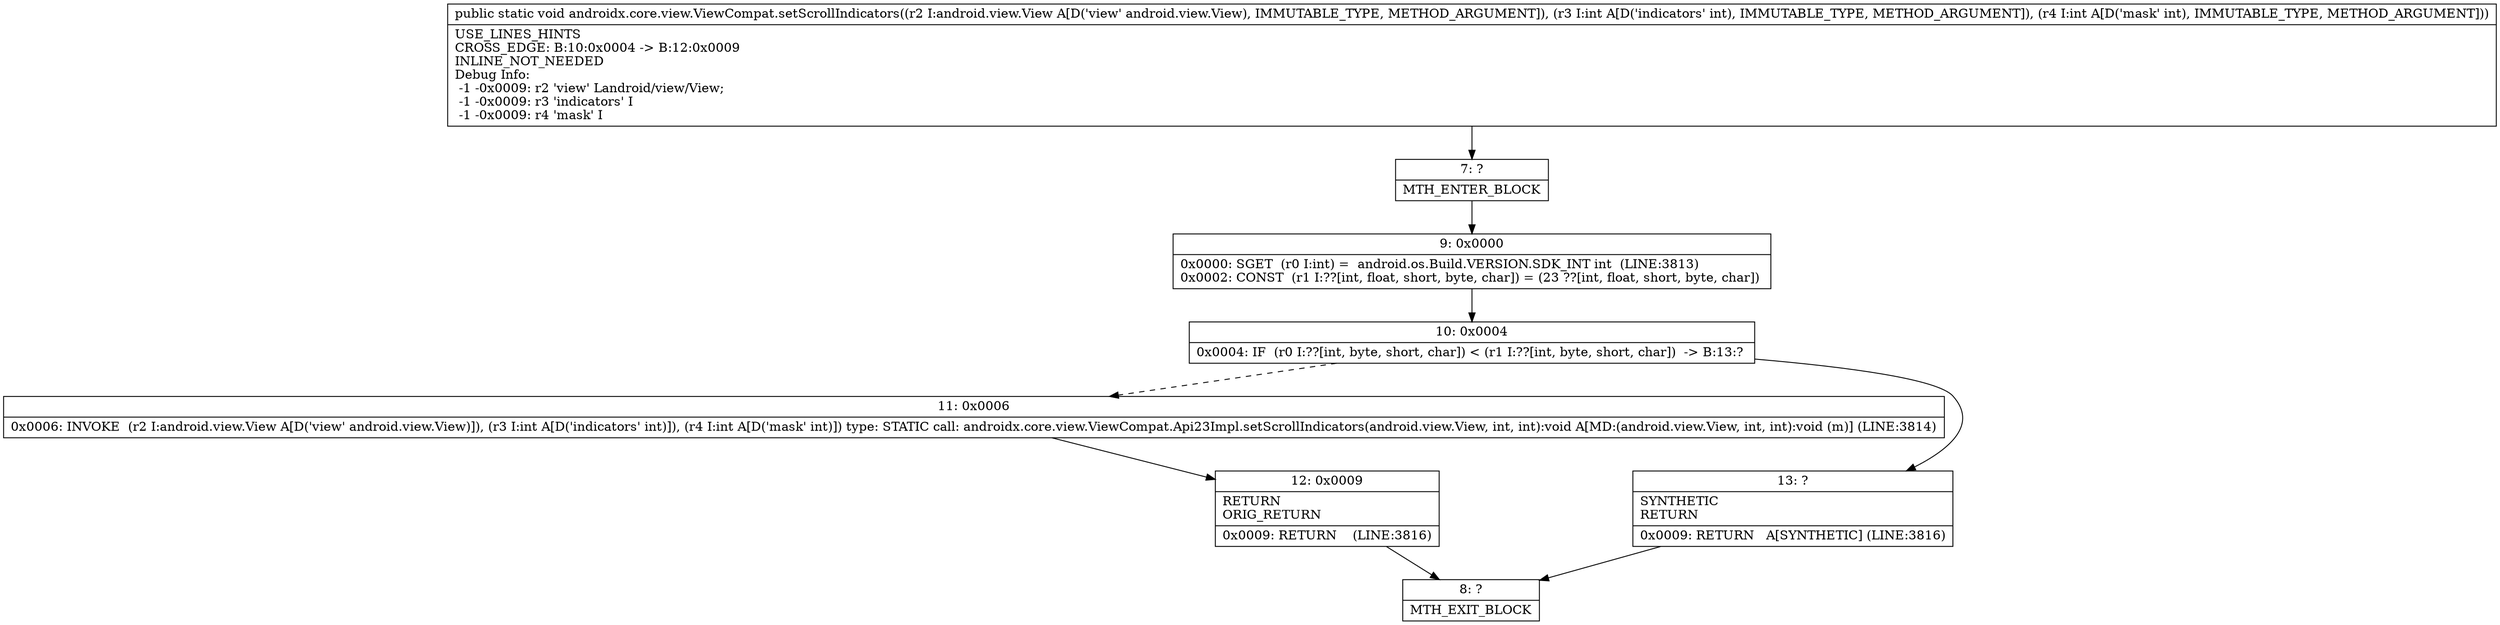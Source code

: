 digraph "CFG forandroidx.core.view.ViewCompat.setScrollIndicators(Landroid\/view\/View;II)V" {
Node_7 [shape=record,label="{7\:\ ?|MTH_ENTER_BLOCK\l}"];
Node_9 [shape=record,label="{9\:\ 0x0000|0x0000: SGET  (r0 I:int) =  android.os.Build.VERSION.SDK_INT int  (LINE:3813)\l0x0002: CONST  (r1 I:??[int, float, short, byte, char]) = (23 ??[int, float, short, byte, char]) \l}"];
Node_10 [shape=record,label="{10\:\ 0x0004|0x0004: IF  (r0 I:??[int, byte, short, char]) \< (r1 I:??[int, byte, short, char])  \-\> B:13:? \l}"];
Node_11 [shape=record,label="{11\:\ 0x0006|0x0006: INVOKE  (r2 I:android.view.View A[D('view' android.view.View)]), (r3 I:int A[D('indicators' int)]), (r4 I:int A[D('mask' int)]) type: STATIC call: androidx.core.view.ViewCompat.Api23Impl.setScrollIndicators(android.view.View, int, int):void A[MD:(android.view.View, int, int):void (m)] (LINE:3814)\l}"];
Node_12 [shape=record,label="{12\:\ 0x0009|RETURN\lORIG_RETURN\l|0x0009: RETURN    (LINE:3816)\l}"];
Node_8 [shape=record,label="{8\:\ ?|MTH_EXIT_BLOCK\l}"];
Node_13 [shape=record,label="{13\:\ ?|SYNTHETIC\lRETURN\l|0x0009: RETURN   A[SYNTHETIC] (LINE:3816)\l}"];
MethodNode[shape=record,label="{public static void androidx.core.view.ViewCompat.setScrollIndicators((r2 I:android.view.View A[D('view' android.view.View), IMMUTABLE_TYPE, METHOD_ARGUMENT]), (r3 I:int A[D('indicators' int), IMMUTABLE_TYPE, METHOD_ARGUMENT]), (r4 I:int A[D('mask' int), IMMUTABLE_TYPE, METHOD_ARGUMENT]))  | USE_LINES_HINTS\lCROSS_EDGE: B:10:0x0004 \-\> B:12:0x0009\lINLINE_NOT_NEEDED\lDebug Info:\l  \-1 \-0x0009: r2 'view' Landroid\/view\/View;\l  \-1 \-0x0009: r3 'indicators' I\l  \-1 \-0x0009: r4 'mask' I\l}"];
MethodNode -> Node_7;Node_7 -> Node_9;
Node_9 -> Node_10;
Node_10 -> Node_11[style=dashed];
Node_10 -> Node_13;
Node_11 -> Node_12;
Node_12 -> Node_8;
Node_13 -> Node_8;
}

